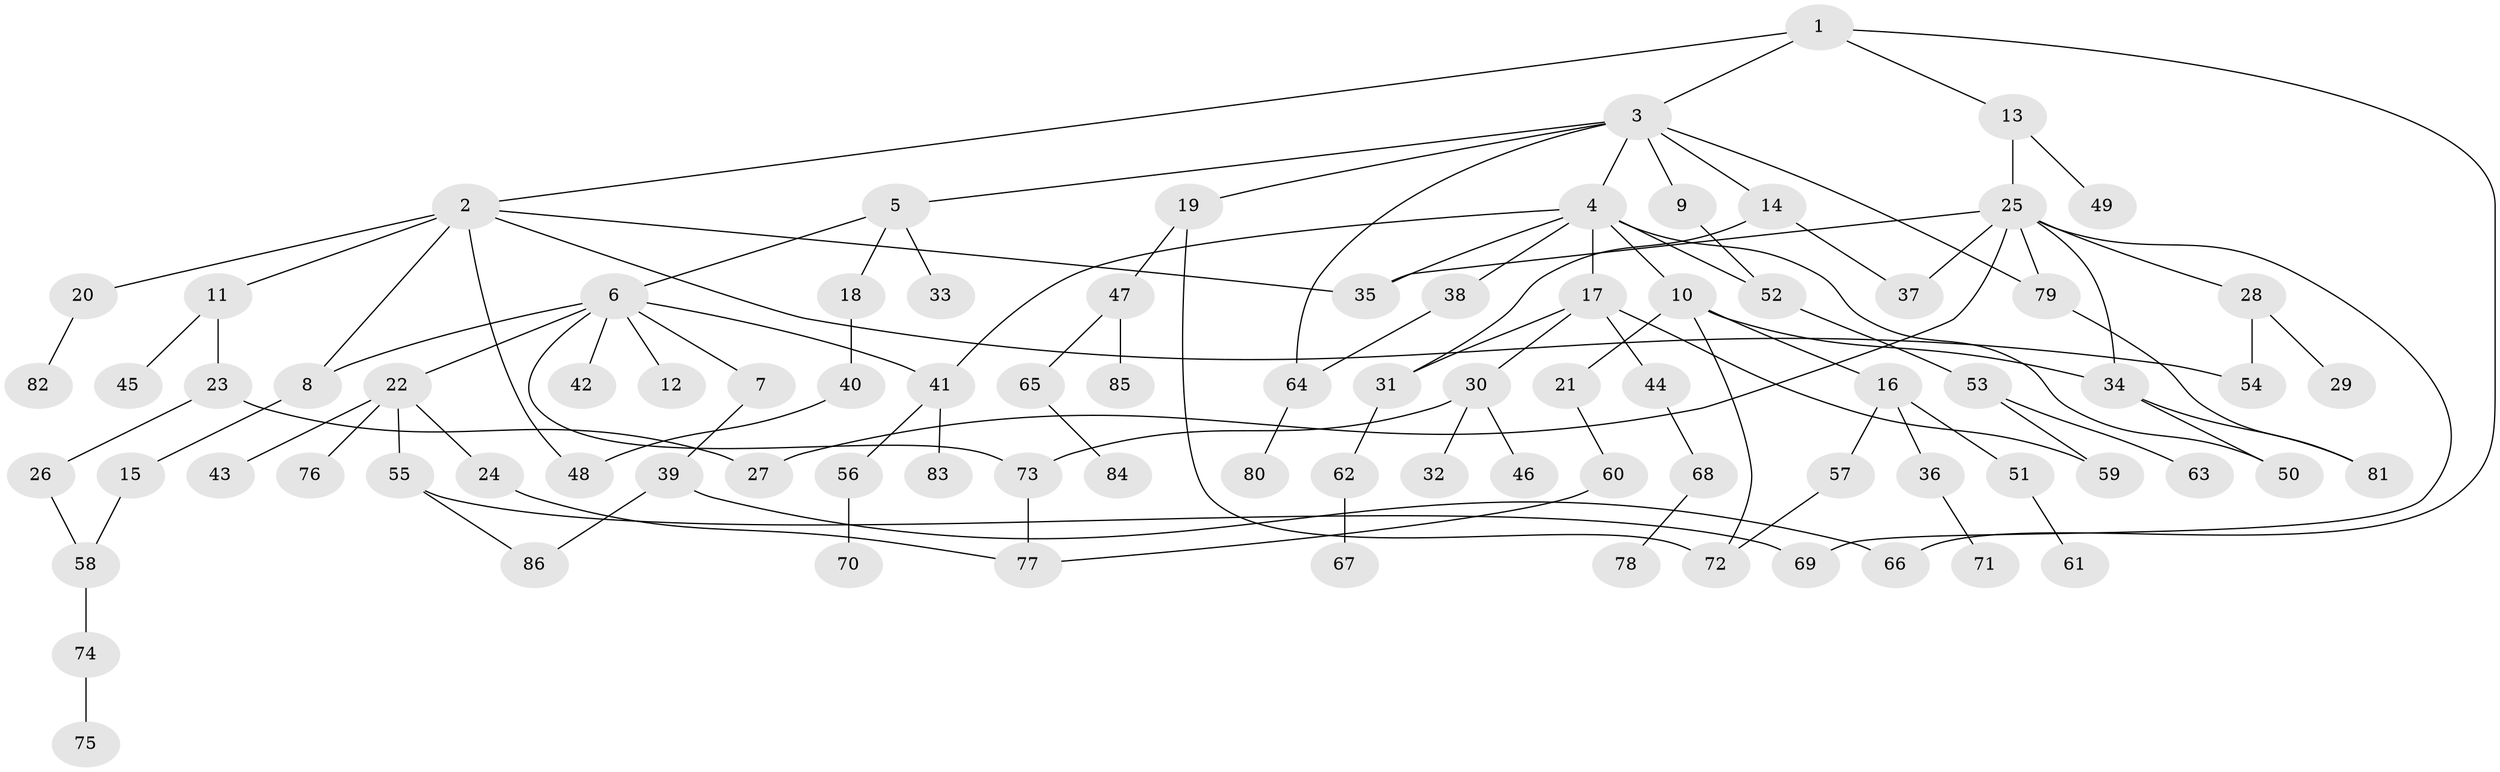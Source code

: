 // coarse degree distribution, {9: 0.05, 8: 0.016666666666666666, 4: 0.06666666666666667, 11: 0.016666666666666666, 3: 0.25, 5: 0.03333333333333333, 1: 0.2833333333333333, 2: 0.2833333333333333}
// Generated by graph-tools (version 1.1) at 2025/51/02/27/25 19:51:36]
// undirected, 86 vertices, 110 edges
graph export_dot {
graph [start="1"]
  node [color=gray90,style=filled];
  1;
  2;
  3;
  4;
  5;
  6;
  7;
  8;
  9;
  10;
  11;
  12;
  13;
  14;
  15;
  16;
  17;
  18;
  19;
  20;
  21;
  22;
  23;
  24;
  25;
  26;
  27;
  28;
  29;
  30;
  31;
  32;
  33;
  34;
  35;
  36;
  37;
  38;
  39;
  40;
  41;
  42;
  43;
  44;
  45;
  46;
  47;
  48;
  49;
  50;
  51;
  52;
  53;
  54;
  55;
  56;
  57;
  58;
  59;
  60;
  61;
  62;
  63;
  64;
  65;
  66;
  67;
  68;
  69;
  70;
  71;
  72;
  73;
  74;
  75;
  76;
  77;
  78;
  79;
  80;
  81;
  82;
  83;
  84;
  85;
  86;
  1 -- 2;
  1 -- 3;
  1 -- 13;
  1 -- 66;
  2 -- 8;
  2 -- 11;
  2 -- 20;
  2 -- 35;
  2 -- 54;
  2 -- 48;
  3 -- 4;
  3 -- 5;
  3 -- 9;
  3 -- 14;
  3 -- 19;
  3 -- 64;
  3 -- 79;
  4 -- 10;
  4 -- 17;
  4 -- 38;
  4 -- 50;
  4 -- 35;
  4 -- 41;
  4 -- 52;
  5 -- 6;
  5 -- 18;
  5 -- 33;
  6 -- 7;
  6 -- 12;
  6 -- 22;
  6 -- 41;
  6 -- 42;
  6 -- 73;
  6 -- 8;
  7 -- 39;
  8 -- 15;
  9 -- 52;
  10 -- 16;
  10 -- 21;
  10 -- 34;
  10 -- 72;
  11 -- 23;
  11 -- 45;
  13 -- 25;
  13 -- 49;
  14 -- 31;
  14 -- 37;
  15 -- 58;
  16 -- 36;
  16 -- 51;
  16 -- 57;
  17 -- 30;
  17 -- 44;
  17 -- 59;
  17 -- 31;
  18 -- 40;
  19 -- 47;
  19 -- 72;
  20 -- 82;
  21 -- 60;
  22 -- 24;
  22 -- 43;
  22 -- 55;
  22 -- 76;
  23 -- 26;
  23 -- 27;
  24 -- 77;
  25 -- 28;
  25 -- 69;
  25 -- 79;
  25 -- 35;
  25 -- 34;
  25 -- 37;
  25 -- 27;
  26 -- 58;
  28 -- 29;
  28 -- 54;
  30 -- 32;
  30 -- 46;
  30 -- 73;
  31 -- 62;
  34 -- 81;
  34 -- 50;
  36 -- 71;
  38 -- 64;
  39 -- 66;
  39 -- 86;
  40 -- 48;
  41 -- 56;
  41 -- 83;
  44 -- 68;
  47 -- 65;
  47 -- 85;
  51 -- 61;
  52 -- 53;
  53 -- 59;
  53 -- 63;
  55 -- 86;
  55 -- 69;
  56 -- 70;
  57 -- 72;
  58 -- 74;
  60 -- 77;
  62 -- 67;
  64 -- 80;
  65 -- 84;
  68 -- 78;
  73 -- 77;
  74 -- 75;
  79 -- 81;
}
